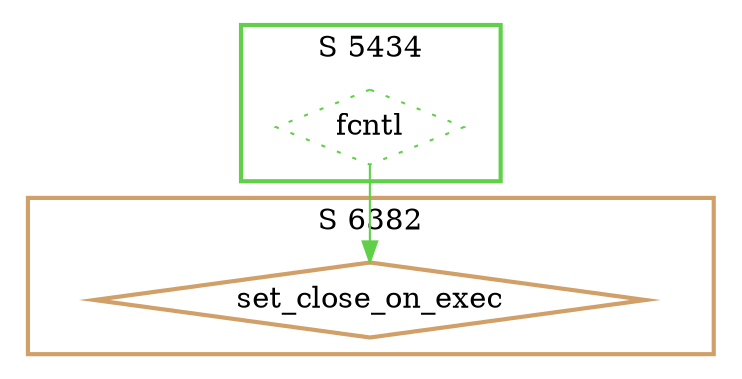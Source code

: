 digraph G {
  ratio=0.500000;
  "UV fcntl (5434)" [shape=diamond, label="fcntl", color="#60D048",
                     style=dotted];
  "UV set_close_on_exec (6382)" [shape=diamond, label="set_close_on_exec",
                                 color="#D0A068", style=bold];
  
  subgraph cluster_5434 { label="S 5434";
    color="#60D048";
    style=bold;
    "UV fcntl (5434)"; };
  subgraph cluster_6382 { label="S 6382";
    color="#D0A068";
    style=bold;
    "UV set_close_on_exec (6382)"; };
  
  "UV fcntl (5434)" -> "UV set_close_on_exec (6382)" [color="#60D048"];
  
  }
